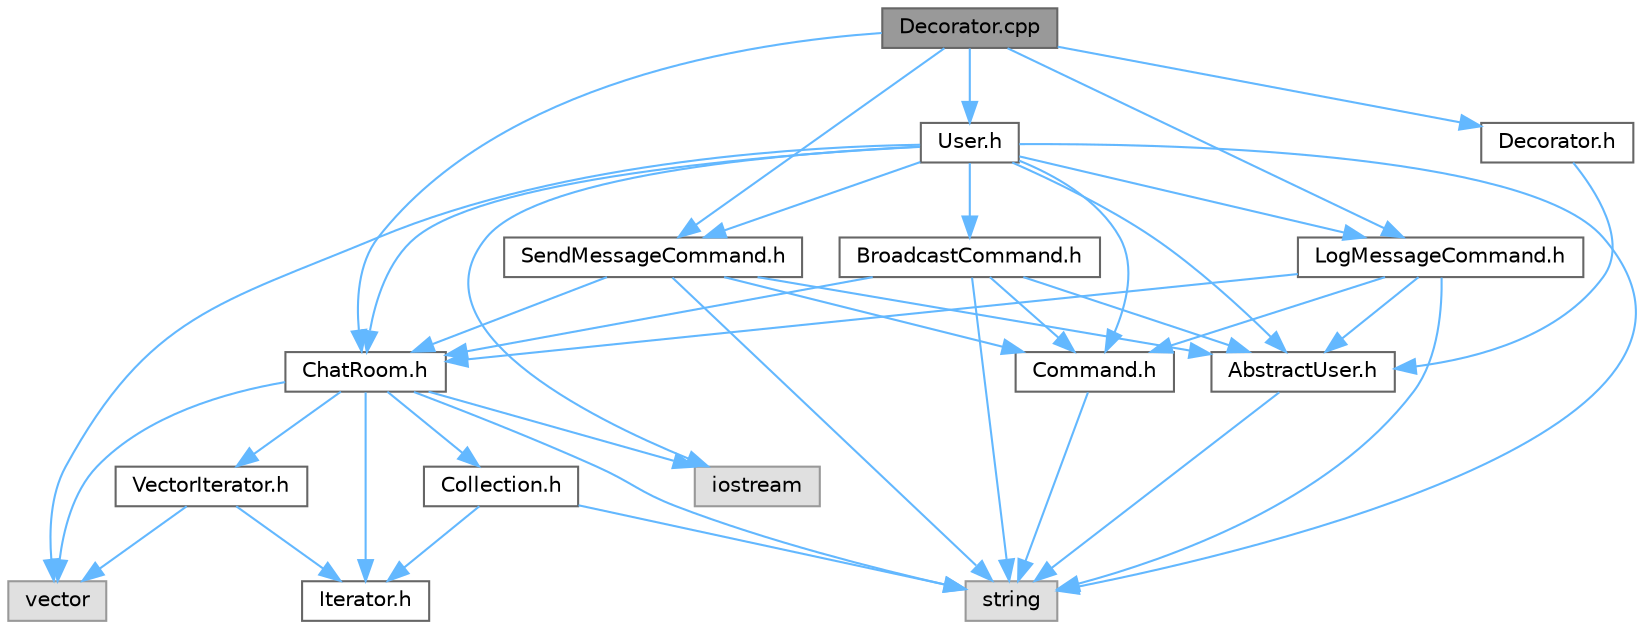 digraph "Decorator.cpp"
{
 // LATEX_PDF_SIZE
  bgcolor="transparent";
  edge [fontname=Helvetica,fontsize=10,labelfontname=Helvetica,labelfontsize=10];
  node [fontname=Helvetica,fontsize=10,shape=box,height=0.2,width=0.4];
  Node1 [id="Node000001",label="Decorator.cpp",height=0.2,width=0.4,color="gray40", fillcolor="grey60", style="filled", fontcolor="black",tooltip="Implementation of the Decorator base class for AbstractUser extension."];
  Node1 -> Node2 [id="edge40_Node000001_Node000002",color="steelblue1",style="solid",tooltip=" "];
  Node2 [id="Node000002",label="Decorator.h",height=0.2,width=0.4,color="grey40", fillcolor="white", style="filled",URL="$Decorator_8h.html",tooltip="Abstract decorator class for extending AbstractUser functionality at runtime."];
  Node2 -> Node3 [id="edge41_Node000002_Node000003",color="steelblue1",style="solid",tooltip=" "];
  Node3 [id="Node000003",label="AbstractUser.h",height=0.2,width=0.4,color="grey40", fillcolor="white", style="filled",URL="$AbstractUser_8h.html",tooltip="Abstract base class for users and decorators."];
  Node3 -> Node4 [id="edge42_Node000003_Node000004",color="steelblue1",style="solid",tooltip=" "];
  Node4 [id="Node000004",label="string",height=0.2,width=0.4,color="grey60", fillcolor="#E0E0E0", style="filled",tooltip=" "];
  Node1 -> Node5 [id="edge43_Node000001_Node000005",color="steelblue1",style="solid",tooltip=" "];
  Node5 [id="Node000005",label="ChatRoom.h",height=0.2,width=0.4,color="grey40", fillcolor="white", style="filled",URL="$ChatRoom_8h.html",tooltip="Abstract mediator class for managing user interactions in chat rooms."];
  Node5 -> Node6 [id="edge44_Node000005_Node000006",color="steelblue1",style="solid",tooltip=" "];
  Node6 [id="Node000006",label="Collection.h",height=0.2,width=0.4,color="grey40", fillcolor="white", style="filled",URL="$Collection_8h.html",tooltip="Abstract base class defining collection interface for iterating over users and messages."];
  Node6 -> Node7 [id="edge45_Node000006_Node000007",color="steelblue1",style="solid",tooltip=" "];
  Node7 [id="Node000007",label="Iterator.h",height=0.2,width=0.4,color="grey40", fillcolor="white", style="filled",URL="$Iterator_8h.html",tooltip="Abstract base class template for iterator pattern implementation."];
  Node6 -> Node4 [id="edge46_Node000006_Node000004",color="steelblue1",style="solid",tooltip=" "];
  Node5 -> Node7 [id="edge47_Node000005_Node000007",color="steelblue1",style="solid",tooltip=" "];
  Node5 -> Node8 [id="edge48_Node000005_Node000008",color="steelblue1",style="solid",tooltip=" "];
  Node8 [id="Node000008",label="VectorIterator.h",height=0.2,width=0.4,color="grey40", fillcolor="white", style="filled",URL="$VectorIterator_8h.html",tooltip="Template iterator that will be used by the other classes to itterate over users and messages."];
  Node8 -> Node7 [id="edge49_Node000008_Node000007",color="steelblue1",style="solid",tooltip=" "];
  Node8 -> Node9 [id="edge50_Node000008_Node000009",color="steelblue1",style="solid",tooltip=" "];
  Node9 [id="Node000009",label="vector",height=0.2,width=0.4,color="grey60", fillcolor="#E0E0E0", style="filled",tooltip=" "];
  Node5 -> Node9 [id="edge51_Node000005_Node000009",color="steelblue1",style="solid",tooltip=" "];
  Node5 -> Node4 [id="edge52_Node000005_Node000004",color="steelblue1",style="solid",tooltip=" "];
  Node5 -> Node10 [id="edge53_Node000005_Node000010",color="steelblue1",style="solid",tooltip=" "];
  Node10 [id="Node000010",label="iostream",height=0.2,width=0.4,color="grey60", fillcolor="#E0E0E0", style="filled",tooltip=" "];
  Node1 -> Node11 [id="edge54_Node000001_Node000011",color="steelblue1",style="solid",tooltip=" "];
  Node11 [id="Node000011",label="User.h",height=0.2,width=0.4,color="grey40", fillcolor="white", style="filled",URL="$User_8h.html",tooltip="Concrete implementation of AbstractUser with command pattern integration."];
  Node11 -> Node3 [id="edge55_Node000011_Node000003",color="steelblue1",style="solid",tooltip=" "];
  Node11 -> Node5 [id="edge56_Node000011_Node000005",color="steelblue1",style="solid",tooltip=" "];
  Node11 -> Node12 [id="edge57_Node000011_Node000012",color="steelblue1",style="solid",tooltip=" "];
  Node12 [id="Node000012",label="Command.h",height=0.2,width=0.4,color="grey40", fillcolor="white", style="filled",URL="$Command_8h.html",tooltip="Abstract base class for the Command pattern implementation in chat system."];
  Node12 -> Node4 [id="edge58_Node000012_Node000004",color="steelblue1",style="solid",tooltip=" "];
  Node11 -> Node13 [id="edge59_Node000011_Node000013",color="steelblue1",style="solid",tooltip=" "];
  Node13 [id="Node000013",label="SendMessageCommand.h",height=0.2,width=0.4,color="grey40", fillcolor="white", style="filled",URL="$SendMessageCommand_8h.html",tooltip="Command implementation for sending messages through the chat room mediator."];
  Node13 -> Node12 [id="edge60_Node000013_Node000012",color="steelblue1",style="solid",tooltip=" "];
  Node13 -> Node3 [id="edge61_Node000013_Node000003",color="steelblue1",style="solid",tooltip=" "];
  Node13 -> Node5 [id="edge62_Node000013_Node000005",color="steelblue1",style="solid",tooltip=" "];
  Node13 -> Node4 [id="edge63_Node000013_Node000004",color="steelblue1",style="solid",tooltip=" "];
  Node11 -> Node14 [id="edge64_Node000011_Node000014",color="steelblue1",style="solid",tooltip=" "];
  Node14 [id="Node000014",label="LogMessageCommand.h",height=0.2,width=0.4,color="grey40", fillcolor="white", style="filled",URL="$LogMessageCommand_8h.html",tooltip="Command implementation for logging messages to chat room history."];
  Node14 -> Node12 [id="edge65_Node000014_Node000012",color="steelblue1",style="solid",tooltip=" "];
  Node14 -> Node3 [id="edge66_Node000014_Node000003",color="steelblue1",style="solid",tooltip=" "];
  Node14 -> Node5 [id="edge67_Node000014_Node000005",color="steelblue1",style="solid",tooltip=" "];
  Node14 -> Node4 [id="edge68_Node000014_Node000004",color="steelblue1",style="solid",tooltip=" "];
  Node11 -> Node15 [id="edge69_Node000011_Node000015",color="steelblue1",style="solid",tooltip=" "];
  Node15 [id="Node000015",label="BroadcastCommand.h",height=0.2,width=0.4,color="grey40", fillcolor="white", style="filled",URL="$BroadcastCommand_8h.html",tooltip="Command implementation for broadcasting messages to all chat rooms a user belongs to."];
  Node15 -> Node12 [id="edge70_Node000015_Node000012",color="steelblue1",style="solid",tooltip=" "];
  Node15 -> Node3 [id="edge71_Node000015_Node000003",color="steelblue1",style="solid",tooltip=" "];
  Node15 -> Node5 [id="edge72_Node000015_Node000005",color="steelblue1",style="solid",tooltip=" "];
  Node15 -> Node4 [id="edge73_Node000015_Node000004",color="steelblue1",style="solid",tooltip=" "];
  Node11 -> Node9 [id="edge74_Node000011_Node000009",color="steelblue1",style="solid",tooltip=" "];
  Node11 -> Node4 [id="edge75_Node000011_Node000004",color="steelblue1",style="solid",tooltip=" "];
  Node11 -> Node10 [id="edge76_Node000011_Node000010",color="steelblue1",style="solid",tooltip=" "];
  Node1 -> Node13 [id="edge77_Node000001_Node000013",color="steelblue1",style="solid",tooltip=" "];
  Node1 -> Node14 [id="edge78_Node000001_Node000014",color="steelblue1",style="solid",tooltip=" "];
}
